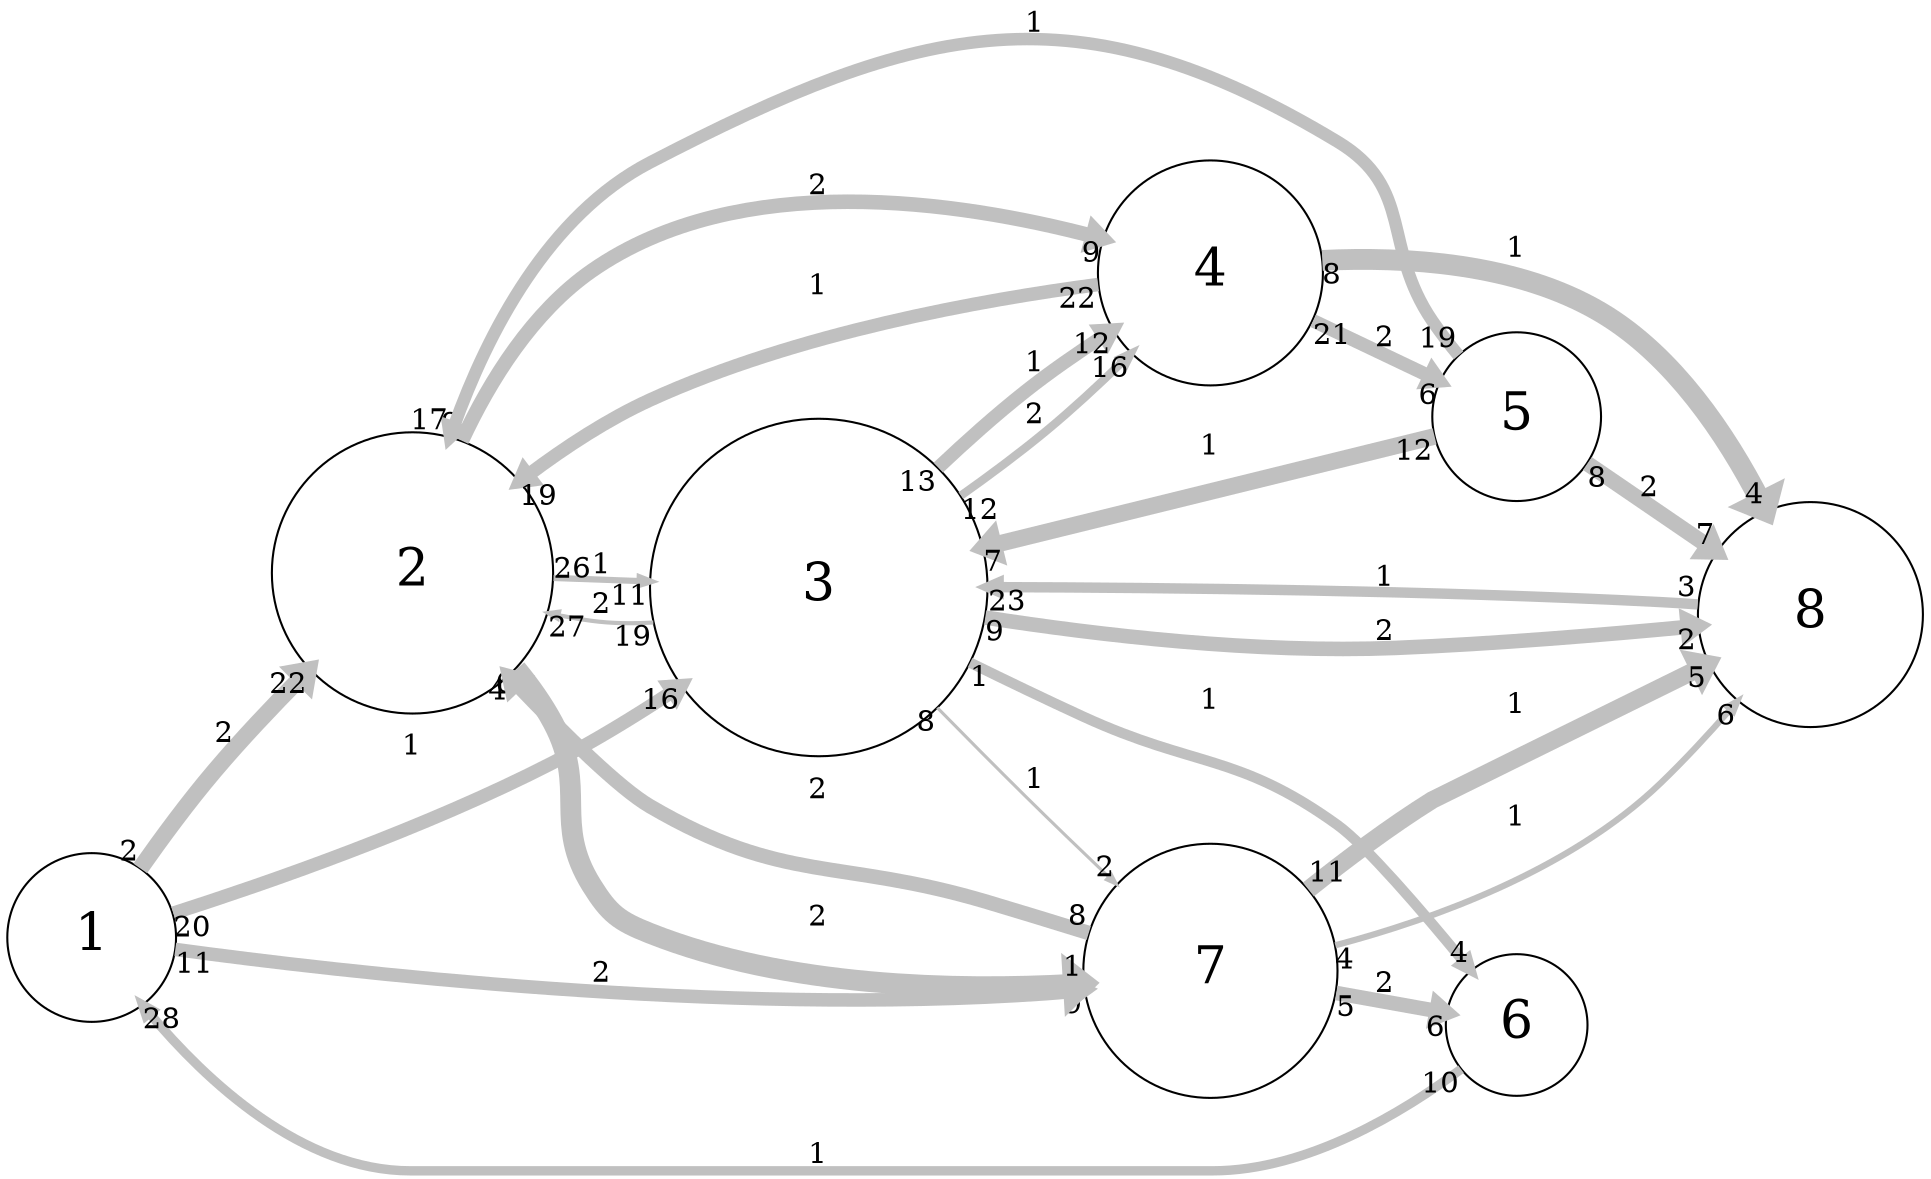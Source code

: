 digraph "" {
	graph [bb="0,0,902.25,554.5",
		overlap=false,
		rankdir=LR,
		ratio=0.5,
		scale=1,
		splines=spline
	];
	node [fontsize=25,
		label="\N",
		shape=circle
	];
	edge [arrowsize=0.5,
		splines=true
	];
	0	[height=1.125,
		label=1,
		pos="40.25,112",
		width=1.125];
	1	[height=1.875,
		label=2,
		pos="191.25,297",
		width=1.875];
	0 -> 1	[key=0,
		capacity=2,
		color=grey,
		from_pd=1,
		head_lp="149.24,241.4",
		headlabel=22,
		label=2,
		lp="102.25,213.25",
		penwidth=8.0,
		pos="e,142.49,249.65 61.801,146.39 72.247,163.06 85.533,183.08 98.875,200 109.8,213.86 122.33,228.07 134.54,241.2",
		pt=5,
		tail_lp="58.426,154.64",
		taillabel=2,
		to_pd=21];
	2	[height=2.25,
		label=3,
		pos="382.25,278",
		width=2.25];
	0 -> 2	[key=0,
		capacity=1,
		color=grey,
		from_pd=19,
		head_lp="306.45,226.65",
		headlabel=16,
		label=1,
		lp="191.25,212.25",
		penwidth=6.5,
		pos="e,313.2,234.9 78.518,126.03 122.41,142.97 197.15,173.11 258.75,204.5 273.52,212.03 288.94,220.64 303.65,229.25",
		pt=8,
		tail_lp="85.268,134.28",
		taillabel=20,
		to_pd=15];
	6	[height=1.6875,
		label=7,
		pos="567.25,93",
		width=1.6875];
	0 -> 6	[key=0,
		capacity=2,
		color=grey,
		from_pd=10,
		head_lp="503.65,74.637",
		headlabel=9,
		label=2,
		lp="280.25,91.25",
		penwidth=6.5,
		pos="e,507.02,82.887 80.763,105.81 131.61,98.181 222.75,85.664 301.25,81 384.38,76.062 405.59,74.62 488.62,81 490.96,81.18 493.33,81.389 \
495.73,81.624",
		pt=8,
		tail_lp="87.513,97.558",
		taillabel=11,
		to_pd=8];
	1 -> 2	[key=0,
		capacity=1,
		color=grey,
		from_pd=25,
		head_lp="295.2,282.67",
		headlabel=11,
		label=1,
		lp="280.25,301.25",
		penwidth=3.0,
		pos="e,301.95,290.92 259.18,294.91 267.42,294.4 275.72,293.78 283.62,293 286.61,292.71 289.65,292.38 292.71,292.03",
		pt=15,
		tail_lp="265.93,286.66",
		taillabel=26,
		to_pd=10];
	1 -> 6	[key=0,
		capacity=2,
		color=grey,
		from_pd=5,
		head_lp="503.09,94.098",
		headlabel=1,
		label=2,
		lp="382.25,121.25",
		penwidth=10.0,
		pos="e,506.47,85.848 241.3,250.98 247.96,242.86 254.09,234.08 258.75,225 283.17,177.45 252.68,134.82 301.25,112.5 361.92,84.625 438.69,\
82.035 493.96,85.05",
		pt=1,
		tail_lp="244.68,242.73",
		taillabel=6,
		to_pd=0];
	3	[height=1.5,
		label=4,
		pos="567.25,424",
		width=1.5];
	1 -> 3	[key=0,
		capacity=2,
		color=grey,
		from_pd=8,
		head_lp="511.9,448.28",
		headlabel=9,
		label=2,
		lp="382.25,464.25",
		penwidth=7.0,
		pos="e,515.27,440.03 221.62,357.69 235.5,380.76 254.07,405.46 276.88,422 342.66,469.73 440.87,457.93 504.25,442.78",
		pt=7,
		tail_lp="218.25,365.94",
		taillabel=9,
		to_pd=8];
	2 -> 1	[key=0,
		capacity=2,
		color=grey,
		from_pd=18,
		head_lp="262.81,268.22",
		headlabel=27,
		label=2,
		lp="280.25,280.25",
		penwidth=2.0,
		pos="e,256.06,276.47 301.33,270.62 293.05,270.81 284.78,271.38 276.88,272.5 272.51,273.12 268.05,273.91 263.58,274.82",
		pt=17,
		tail_lp="294.58,262.37",
		taillabel=19,
		to_pd=26];
	2 -> 6	[key=0,
		capacity=1,
		color=grey,
		from_pd=7,
		head_lp="519.7,126.47",
		headlabel=2,
		label=1,
		lp="485.25,183.25",
		penwidth=1.5,
		pos="e,523.08,134.72 438.75,219.7 452.74,205.18 467.79,189.7 481.88,175.5 493.49,163.79 506.14,151.29 518.03,139.65",
		pt=18,
		tail_lp="435.38,211.45",
		taillabel=8,
		to_pd=1];
	2 -> 3	[key=0,
		capacity=1,
		color=grey,
		from_pd=12,
		head_lp="514.44,403.51",
		headlabel=12,
		label=1,
		lp="485.25,380.25",
		penwidth=6.5,
		pos="e,521.19,395.26 441.8,333.27 454.71,344.77 468.53,356.55 481.88,367 491.26,374.35 501.56,381.78 511.64,388.74",
		pt=8,
		tail_lp="435.05,341.52",
		taillabel=13,
		to_pd=11];
	2 -> 3	[key=1,
		capacity=2,
		color=grey,
		from_pd=11,
		head_lp="523.09,376.25",
		headlabel=16,
		label=2,
		lp="485.25,354.25",
		penwidth=4.0,
		pos="e,529.84,384.5 452.17,319.84 464.63,328.23 477.26,337.3 488.62,346.5 500.06,355.76 511.66,366.48 522.29,376.95",
		pt=13,
		tail_lp="458.92,311.59",
		taillabel=12,
		to_pd=15];
	5	[height=0.9375,
		label=6,
		pos="711.25,68",
		width=0.9375];
	2 -> 5	[key=0,
		capacity=1,
		color=grey,
		from_pd=0,
		head_lp="686.47,102.48",
		headlabel=4,
		label=1,
		lp="567.25,220.25",
		penwidth=5.0,
		pos="e,689.84,94.229 453.67,239 470.79,229.96 489.16,220.61 506.5,212.5 559.31,187.79 580.61,196.98 628,163 640.5,154.04 664.18,126.13 \
682.93,102.87",
		pt=11,
		tail_lp="450.29,230.75",
		taillabel=1,
		to_pd=3];
	7	[height=1.5,
		label=8,
		pos="848.25,265",
		width=1.5];
	2 -> 7	[key=0,
		capacity=2,
		color=grey,
		from_pd=8,
		head_lp="791.1,250.37",
		headlabel=2,
		label=2,
		lp="649.25,254.25",
		penwidth=7.0,
		pos="e,794.48,258.62 461.99,261.93 515.57,252.68 588.19,243.44 652.62,246.5 696.25,248.57 745.2,253.23 783.09,257.36",
		pt=7,
		tail_lp="465.36,253.68",
		taillabel=9,
		to_pd=1];
	6 -> 1	[key=0,
		capacity=2,
		color=grey,
		from_pd=7,
		head_lp="234.8,256.5",
		headlabel=4,
		label=2,
		lp="382.25,179.25",
		penwidth=7.0,
		pos="e,238.18,248.25 509.85,113.62 494.79,118.88 478.47,124.35 463.25,129 392.06,150.74 363.59,130.83 301.25,171.5 275.82,188.09 278.51,\
201.94 258.75,225 254.57,229.88 250.17,234.89 245.71,239.89",
		pt=7,
		tail_lp="506.48,121.87",
		taillabel=8,
		to_pd=3];
	6 -> 5	[key=0,
		capacity=2,
		color=grey,
		from_pd=4,
		head_lp="674.23,65.498",
		headlabel=6,
		label=2,
		lp="649.25,88.25",
		penwidth=7.0,
		pos="e,677.6,73.748 627.24,82.615 640.29,80.317 653.9,77.922 666.23,75.75",
		pt=7,
		tail_lp="630.61,74.365",
		taillabel=5,
		to_pd=5];
	6 -> 7	[key=0,
		capacity=1,
		color=grey,
		from_pd=3,
		head_lp="813.45,212.46",
		headlabel=6,
		label=1,
		lp="711.25,167.25",
		penwidth=3.0,
		pos="e,816.82,220.71 626.56,106.8 664.15,117.34 713.07,134.23 751.75,158.5 774.32,172.66 794.75,193.66 810.86,213.28",
		pt=15,
		tail_lp="629.93,98.55",
		taillabel=4,
		to_pd=5];
	6 -> 7	[key=1,
		capacity=1,
		color=grey,
		from_pd=10,
		head_lp="803.67,231.53",
		headlabel=5,
		label=1,
		lp="711.25,222.25",
		penwidth=8.5,
		pos="e,800.29,239.78 613.58,132.83 630.85,147.03 651.11,162.57 670.75,175 704.59,196.42 716.04,196.36 751.75,214.5 764.16,220.8 777.4,\
227.7 789.95,234.31",
		pt=4,
		tail_lp="620.33,124.58",
		taillabel=11,
		to_pd=4];
	3 -> 1	[key=0,
		capacity=1,
		color=grey,
		from_pd=21,
		head_lp="239.03,345.72",
		headlabel=19,
		label=1,
		lp="382.25,418.25",
		penwidth=6.5,
		pos="e,245.78,337.47 513.26,418.62 458.51,411.75 371.41,397.07 301.25,368 285.59,361.51 269.74,352.72 255.16,343.54",
		pt=8,
		tail_lp="506.51,426.87",
		taillabel=22,
		to_pd=18];
	3 -> 7	[key=0,
		capacity=1,
		color=grey,
		from_pd=7,
		head_lp="823.84,323.31",
		headlabel=4,
		label=1,
		lp="711.25,437.25",
		penwidth=10.0,
		pos="e,827.22,315.06 620.95,430.63 659.76,432.92 712.4,430.35 751.75,407 782.79,388.58 805.87,355.67 821.57,326.16",
		pt=1,
		tail_lp="624.32,422.38",
		taillabel=8,
		to_pd=3];
	4	[height=1.125,
		label=5,
		pos="711.25,357",
		width=1.125];
	3 -> 4	[key=0,
		capacity=2,
		color=grey,
		from_pd=20,
		head_lp="670.97,365.69",
		headlabel=6,
		label=2,
		lp="649.25,394.25",
		penwidth=6.5,
		pos="e,674.35,373.94 616.32,401.32 631.75,394.04 648.8,385.99 664.09,378.78",
		pt=8,
		tail_lp="623.07,405.44",
		taillabel=21,
		to_pd=5];
	5 -> 0	[key=0,
		capacity=1,
		color=grey,
		from_pd=9,
		head_lp="71.095,71.054",
		headlabel=28,
		label=1,
		lp="382.25,8.25",
		penwidth=4.5,
		pos="e,64.345,79.304 684.53,47.043 657.35,27.063 612.39,0 568.25,0 190.25,0 190.25,0 190.25,0 141.38,0 98.322,38.97 71.221,70.935",
		pt=12,
		tail_lp="677.78,38.793",
		taillabel=10,
		to_pd=27];
	7 -> 2	[key=0,
		capacity=1,
		color=grey,
		from_pd=2,
		head_lp="470.28,269.3",
		headlabel=23,
		label=1,
		lp="649.25,282.25",
		penwidth=5.0,
		pos="e,463.53,277.55 794.05,269.05 788.17,269.42 782.27,269.74 776.62,270 673.16,274.71 554.27,276.65 474.51,277.44",
		pt=11,
		tail_lp="790.67,277.3",
		taillabel=3,
		to_pd=22];
	4 -> 1	[key=0,
		capacity=1,
		color=grey,
		from_pd=18,
		head_lp="206.37,369.2",
		headlabel=17,
		label=1,
		lp="485.25,546.25",
		penwidth=6.0,
		pos="e,213.12,360.95 683.04,386.62 678.71,391.91 674.44,397.49 670.75,403 647.44,437.8 663.71,465.1 628,487 504.14,562.94 426.16,551.21 \
301.25,477 261.75,453.53 234.75,409.68 217.51,371.14",
		pt=9,
		tail_lp="676.29,394.87",
		taillabel=19,
		to_pd=16];
	4 -> 2	[key=0,
		capacity=1,
		color=grey,
		from_pd=11,
		head_lp="464.53,288.57",
		headlabel=7,
		label=1,
		lp="567.25,344.25",
		penwidth=8.0,
		pos="e,461.16,296.82 671.52,347.64 622.85,335.88 537.81,315.34 472.67,299.6",
		pt=5,
		tail_lp="664.77,339.39",
		taillabel=12,
		to_pd=6];
	4 -> 7	[key=0,
		capacity=2,
		color=grey,
		from_pd=7,
		head_lp="799.72,303.34",
		headlabel=7,
		label=2,
		lp="773.25,324.25",
		penwidth=7.5,
		pos="e,803.1,295.09 745.27,334.49 759.83,324.58 777.3,312.67 793.64,301.54",
		pt=6,
		tail_lp="748.65,342.74",
		taillabel=8,
		to_pd=6];
}
